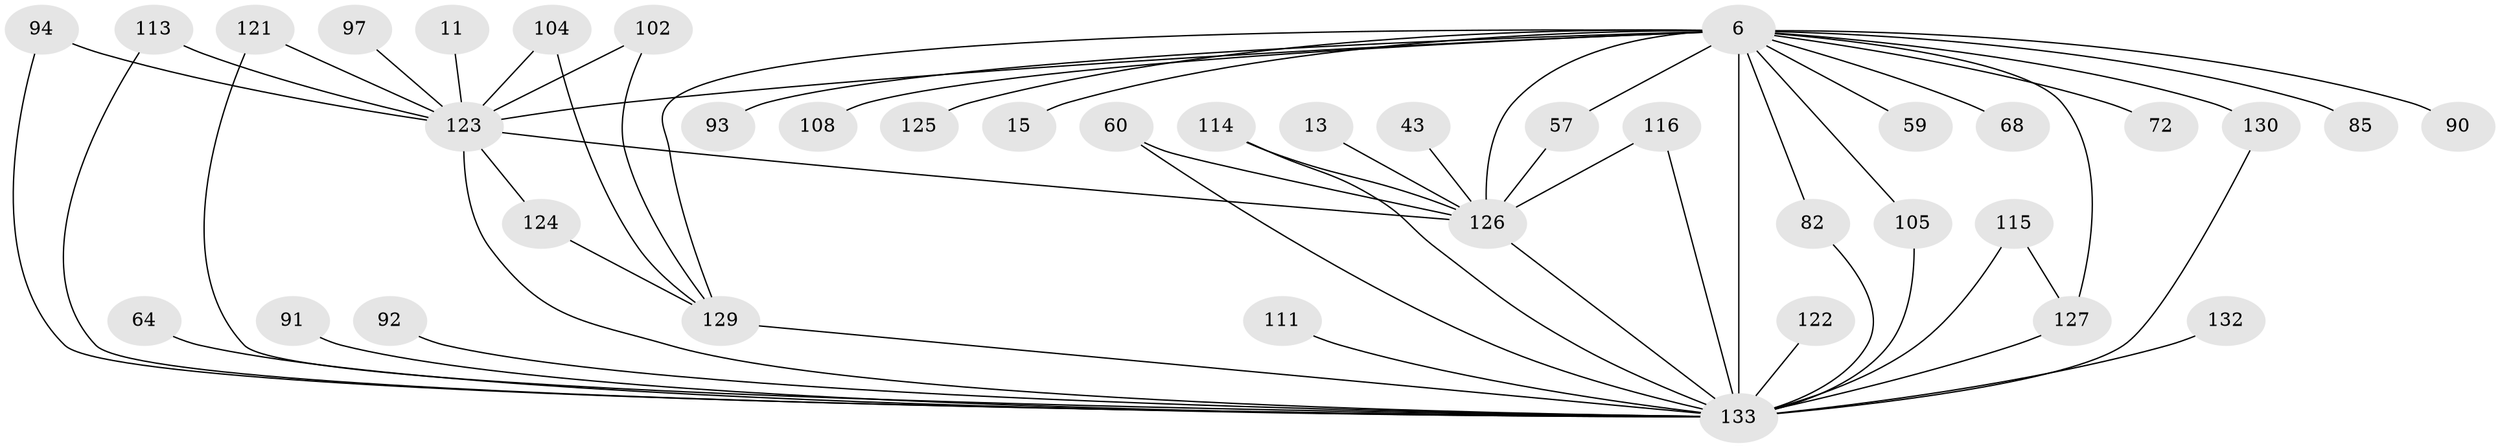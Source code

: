 // original degree distribution, {26: 0.007518796992481203, 28: 0.015037593984962405, 20: 0.007518796992481203, 27: 0.007518796992481203, 18: 0.015037593984962405, 23: 0.007518796992481203, 19: 0.007518796992481203, 21: 0.007518796992481203, 2: 0.48872180451127817, 3: 0.21804511278195488, 4: 0.14285714285714285, 7: 0.015037593984962405, 6: 0.03007518796992481, 5: 0.022556390977443608, 8: 0.007518796992481203}
// Generated by graph-tools (version 1.1) at 2025/46/03/04/25 21:46:53]
// undirected, 39 vertices, 57 edges
graph export_dot {
graph [start="1"]
  node [color=gray90,style=filled];
  6 [super="+1+4"];
  11;
  13;
  15;
  43;
  57;
  59;
  60;
  64;
  68;
  72;
  82 [super="+37"];
  85;
  90;
  91;
  92;
  93;
  94;
  97;
  102 [super="+77"];
  104;
  105;
  108;
  111;
  113 [super="+44"];
  114;
  115;
  116;
  121;
  122;
  123 [super="+49+117+120"];
  124;
  125;
  126 [super="+119+99+95+31+118"];
  127 [super="+41+65+79"];
  129 [super="+78+83+101+88"];
  130 [super="+61+96+106"];
  132;
  133 [super="+80+131+112"];
  6 -- 15 [weight=2];
  6 -- 68 [weight=2];
  6 -- 72 [weight=2];
  6 -- 82;
  6 -- 85 [weight=2];
  6 -- 90 [weight=2];
  6 -- 93 [weight=2];
  6 -- 108 [weight=2];
  6 -- 59 [weight=2];
  6 -- 130 [weight=4];
  6 -- 129 [weight=6];
  6 -- 105;
  6 -- 123 [weight=15];
  6 -- 57;
  6 -- 125 [weight=2];
  6 -- 127 [weight=3];
  6 -- 133 [weight=32];
  6 -- 126 [weight=15];
  11 -- 123 [weight=2];
  13 -- 126;
  43 -- 126 [weight=2];
  57 -- 126;
  60 -- 133;
  60 -- 126;
  64 -- 133 [weight=2];
  82 -- 133;
  91 -- 133 [weight=2];
  92 -- 133 [weight=2];
  94 -- 133;
  94 -- 123;
  97 -- 123 [weight=2];
  102 -- 129 [weight=2];
  102 -- 123 [weight=2];
  104 -- 129;
  104 -- 123;
  105 -- 133;
  111 -- 133 [weight=2];
  113 -- 133;
  113 -- 123 [weight=3];
  114 -- 133;
  114 -- 126;
  115 -- 127;
  115 -- 133;
  116 -- 133;
  116 -- 126;
  121 -- 133;
  121 -- 123;
  122 -- 133;
  123 -- 133 [weight=14];
  123 -- 126 [weight=14];
  123 -- 124;
  124 -- 129;
  126 -- 133 [weight=9];
  127 -- 133 [weight=3];
  129 -- 133 [weight=4];
  130 -- 133 [weight=2];
  132 -- 133 [weight=2];
}
